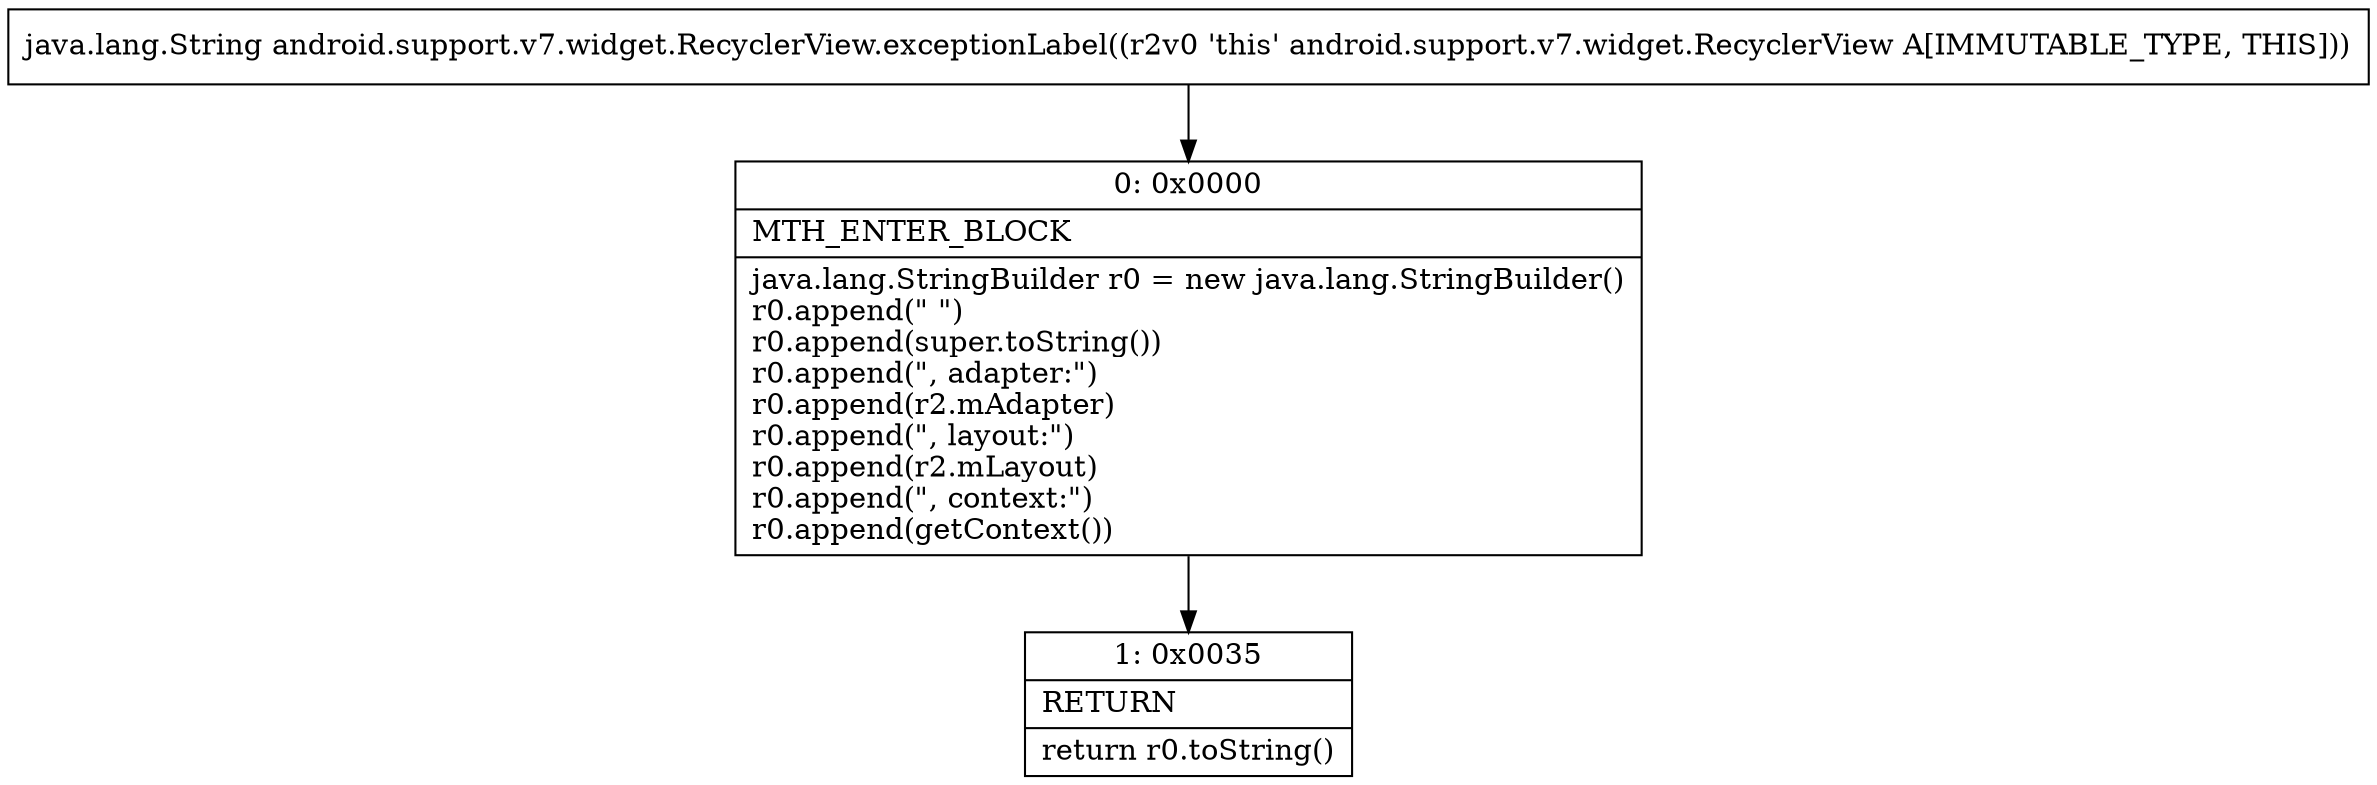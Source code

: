 digraph "CFG forandroid.support.v7.widget.RecyclerView.exceptionLabel()Ljava\/lang\/String;" {
Node_0 [shape=record,label="{0\:\ 0x0000|MTH_ENTER_BLOCK\l|java.lang.StringBuilder r0 = new java.lang.StringBuilder()\lr0.append(\" \")\lr0.append(super.toString())\lr0.append(\", adapter:\")\lr0.append(r2.mAdapter)\lr0.append(\", layout:\")\lr0.append(r2.mLayout)\lr0.append(\", context:\")\lr0.append(getContext())\l}"];
Node_1 [shape=record,label="{1\:\ 0x0035|RETURN\l|return r0.toString()\l}"];
MethodNode[shape=record,label="{java.lang.String android.support.v7.widget.RecyclerView.exceptionLabel((r2v0 'this' android.support.v7.widget.RecyclerView A[IMMUTABLE_TYPE, THIS])) }"];
MethodNode -> Node_0;
Node_0 -> Node_1;
}


